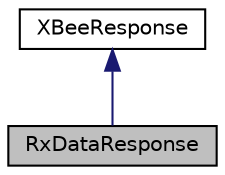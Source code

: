 digraph "RxDataResponse"
{
  edge [fontname="Helvetica",fontsize="10",labelfontname="Helvetica",labelfontsize="10"];
  node [fontname="Helvetica",fontsize="10",shape=record];
  Node11 [label="RxDataResponse",height=0.2,width=0.4,color="black", fillcolor="grey75", style="filled", fontcolor="black"];
  Node12 -> Node11 [dir="back",color="midnightblue",fontsize="10",style="solid"];
  Node12 [label="XBeeResponse",height=0.2,width=0.4,color="black", fillcolor="white", style="filled",URL="$class_x_bee_response.html"];
}
